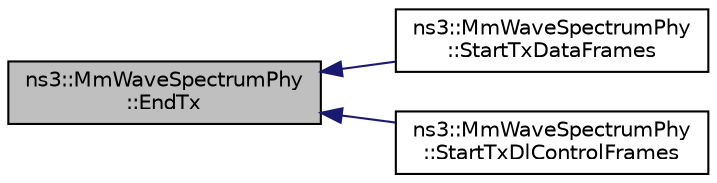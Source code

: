 digraph "ns3::MmWaveSpectrumPhy::EndTx"
{
  edge [fontname="Helvetica",fontsize="10",labelfontname="Helvetica",labelfontsize="10"];
  node [fontname="Helvetica",fontsize="10",shape=record];
  rankdir="LR";
  Node1 [label="ns3::MmWaveSpectrumPhy\l::EndTx",height=0.2,width=0.4,color="black", fillcolor="grey75", style="filled", fontcolor="black"];
  Node1 -> Node2 [dir="back",color="midnightblue",fontsize="10",style="solid"];
  Node2 [label="ns3::MmWaveSpectrumPhy\l::StartTxDataFrames",height=0.2,width=0.4,color="black", fillcolor="white", style="filled",URL="$de/d08/classns3_1_1MmWaveSpectrumPhy.html#ad89227a1246f9e429f37b5c8284ec318"];
  Node1 -> Node3 [dir="back",color="midnightblue",fontsize="10",style="solid"];
  Node3 [label="ns3::MmWaveSpectrumPhy\l::StartTxDlControlFrames",height=0.2,width=0.4,color="black", fillcolor="white", style="filled",URL="$de/d08/classns3_1_1MmWaveSpectrumPhy.html#a7bb863c3358b96a78bc4354f2ebbe3f4"];
}
